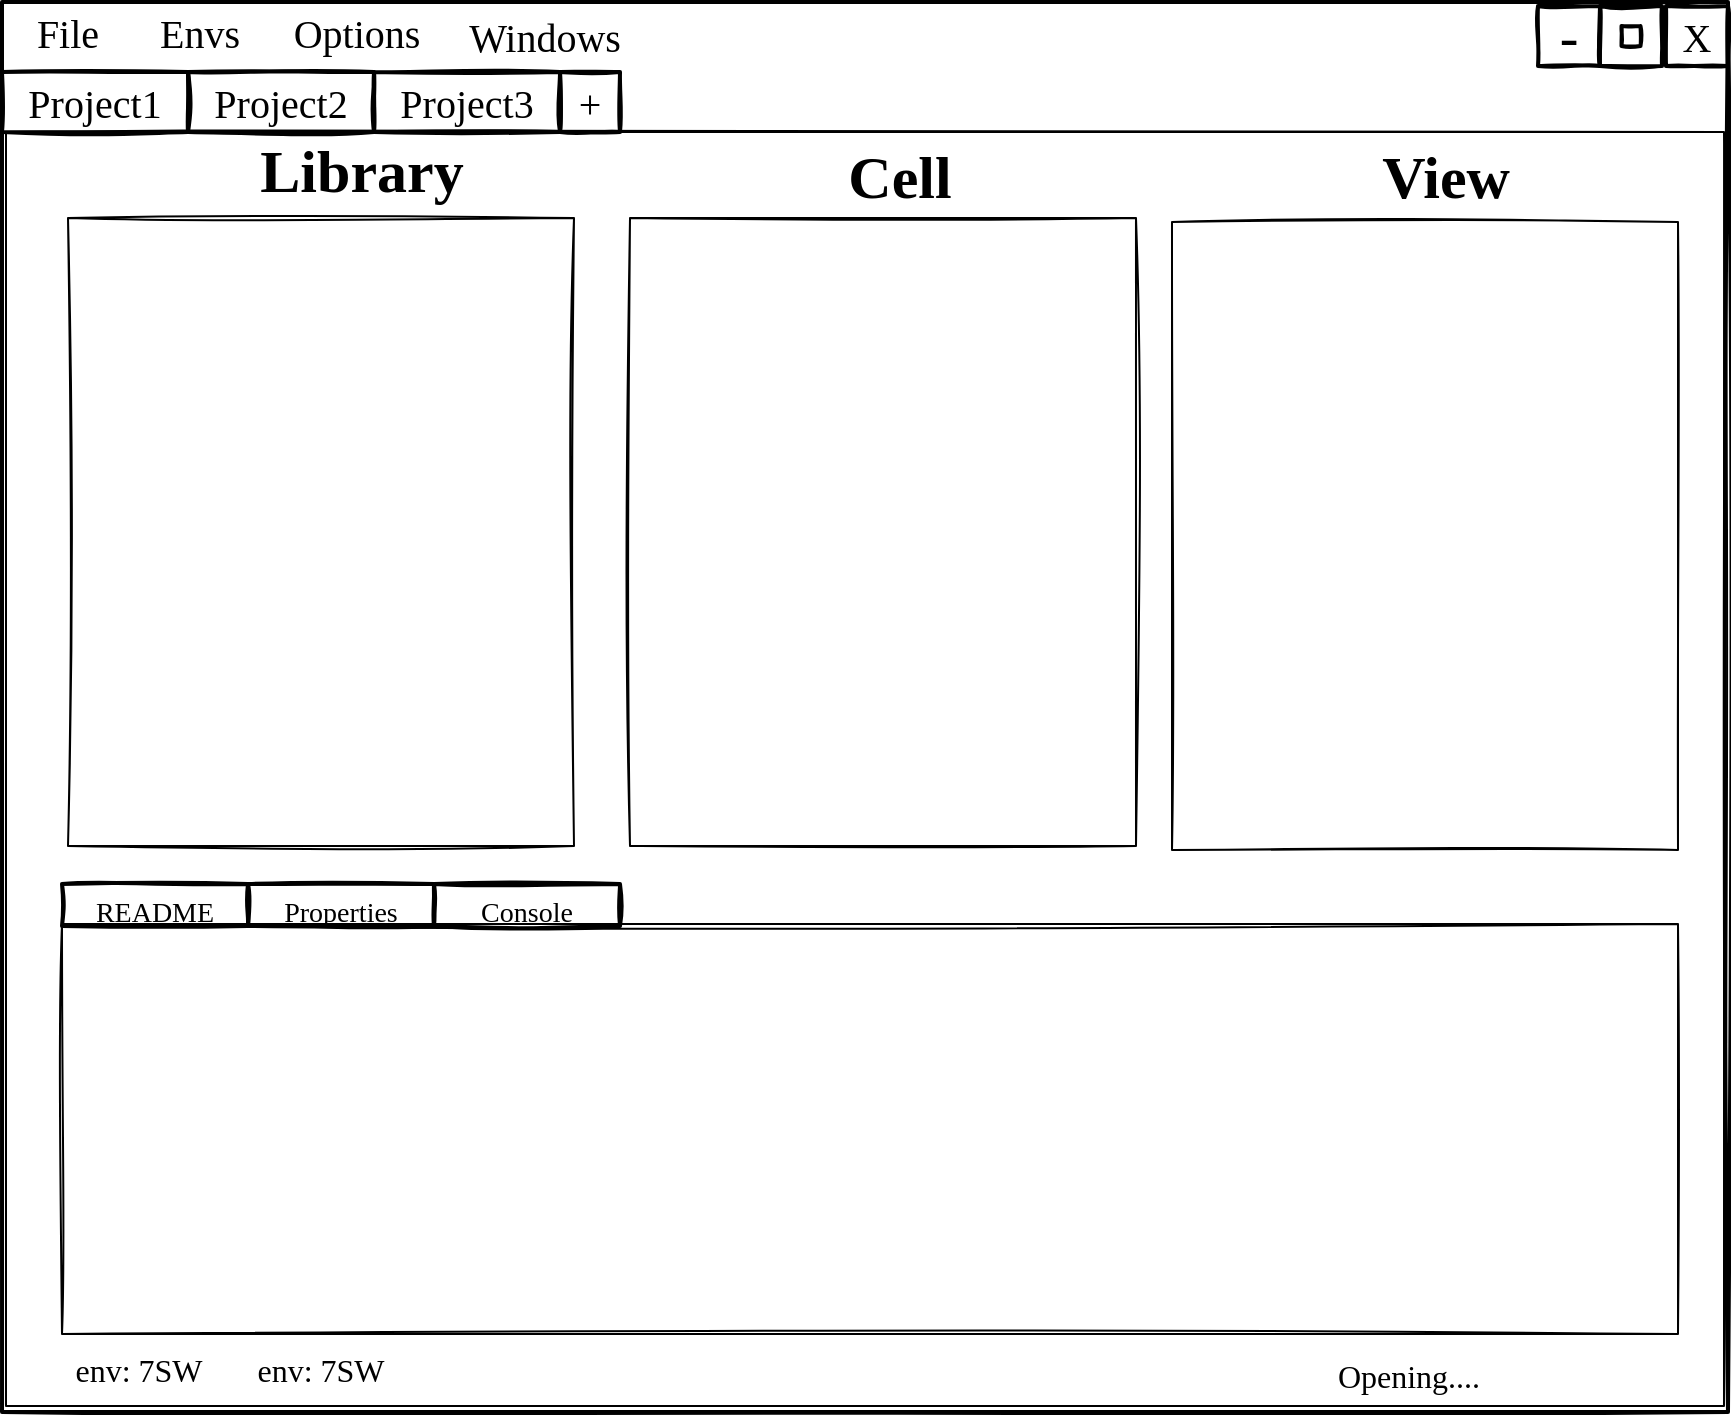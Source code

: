 <mxfile version="15.9.6" type="device"><diagram id="0NR2BwITZzlwVB5nyDZg" name="Page-1"><mxGraphModel dx="2180" dy="914" grid="0" gridSize="10" guides="1" tooltips="1" connect="1" arrows="1" fold="1" page="0" pageScale="1" pageWidth="850" pageHeight="1100" math="0" shadow="0"><root><mxCell id="0"/><mxCell id="1" parent="0"/><mxCell id="OfE70X0HZ1pcqq7cRH4l-14" value="" style="rounded=0;whiteSpace=wrap;html=1;sketch=1;hachureGap=4;fontFamily=Times New Roman;fontSize=20;strokeColor=default;strokeWidth=2;" vertex="1" parent="1"><mxGeometry x="-159" y="213" width="863" height="705" as="geometry"/></mxCell><mxCell id="OfE70X0HZ1pcqq7cRH4l-1" value="" style="rounded=0;whiteSpace=wrap;html=1;sketch=1;hachureGap=4;fontFamily=Architects Daughter;fontSource=https%3A%2F%2Ffonts.googleapis.com%2Fcss%3Ffamily%3DArchitects%2BDaughter;fontSize=20;" vertex="1" parent="1"><mxGeometry x="-157" y="278" width="859" height="637" as="geometry"/></mxCell><mxCell id="OfE70X0HZ1pcqq7cRH4l-2" value="" style="rounded=0;whiteSpace=wrap;html=1;sketch=1;hachureGap=4;fontFamily=Architects Daughter;fontSource=https%3A%2F%2Ffonts.googleapis.com%2Fcss%3Ffamily%3DArchitects%2BDaughter;fontSize=20;" vertex="1" parent="1"><mxGeometry x="-126" y="321" width="253" height="314" as="geometry"/></mxCell><mxCell id="OfE70X0HZ1pcqq7cRH4l-3" value="&lt;h2&gt;&lt;font face=&quot;Times New Roman&quot;&gt;Library&lt;/font&gt;&lt;/h2&gt;" style="text;strokeColor=none;fillColor=none;html=1;align=center;verticalAlign=middle;whiteSpace=wrap;rounded=0;sketch=1;hachureGap=4;fontFamily=Architects Daughter;fontSource=https%3A%2F%2Ffonts.googleapis.com%2Fcss%3Ffamily%3DArchitects%2BDaughter;fontSize=20;" vertex="1" parent="1"><mxGeometry x="-9" y="283" width="60" height="30" as="geometry"/></mxCell><mxCell id="OfE70X0HZ1pcqq7cRH4l-4" value="&lt;h2&gt;&lt;font face=&quot;Times New Roman&quot;&gt;Cell&lt;/font&gt;&lt;/h2&gt;" style="text;strokeColor=none;fillColor=none;html=1;align=center;verticalAlign=middle;whiteSpace=wrap;rounded=0;sketch=1;hachureGap=4;fontFamily=Architects Daughter;fontSource=https%3A%2F%2Ffonts.googleapis.com%2Fcss%3Ffamily%3DArchitects%2BDaughter;fontSize=20;" vertex="1" parent="1"><mxGeometry x="260" y="286" width="60" height="30" as="geometry"/></mxCell><mxCell id="OfE70X0HZ1pcqq7cRH4l-5" value="&lt;h2&gt;&lt;font face=&quot;Times New Roman&quot;&gt;View&lt;/font&gt;&lt;/h2&gt;" style="text;strokeColor=none;fillColor=none;html=1;align=center;verticalAlign=middle;whiteSpace=wrap;rounded=0;sketch=1;hachureGap=4;fontFamily=Architects Daughter;fontSource=https%3A%2F%2Ffonts.googleapis.com%2Fcss%3Ffamily%3DArchitects%2BDaughter;fontSize=20;" vertex="1" parent="1"><mxGeometry x="533" y="286" width="60" height="30" as="geometry"/></mxCell><mxCell id="OfE70X0HZ1pcqq7cRH4l-6" value="" style="rounded=0;whiteSpace=wrap;html=1;sketch=1;hachureGap=4;fontFamily=Architects Daughter;fontSource=https%3A%2F%2Ffonts.googleapis.com%2Fcss%3Ffamily%3DArchitects%2BDaughter;fontSize=20;" vertex="1" parent="1"><mxGeometry x="155" y="321" width="253" height="314" as="geometry"/></mxCell><mxCell id="OfE70X0HZ1pcqq7cRH4l-7" value="" style="rounded=0;whiteSpace=wrap;html=1;sketch=1;hachureGap=4;fontFamily=Architects Daughter;fontSource=https%3A%2F%2Ffonts.googleapis.com%2Fcss%3Ffamily%3DArchitects%2BDaughter;fontSize=20;" vertex="1" parent="1"><mxGeometry x="426" y="323" width="253" height="314" as="geometry"/></mxCell><mxCell id="OfE70X0HZ1pcqq7cRH4l-8" value="" style="rounded=0;whiteSpace=wrap;html=1;sketch=1;hachureGap=4;fontFamily=Architects Daughter;fontSource=https%3A%2F%2Ffonts.googleapis.com%2Fcss%3Ffamily%3DArchitects%2BDaughter;fontSize=20;" vertex="1" parent="1"><mxGeometry x="-129" y="674" width="808" height="205" as="geometry"/></mxCell><mxCell id="OfE70X0HZ1pcqq7cRH4l-10" value="Project1" style="text;html=1;align=center;verticalAlign=middle;whiteSpace=wrap;rounded=0;sketch=1;hachureGap=4;fontFamily=Times New Roman;fontSize=20;strokeWidth=2;strokeColor=default;" vertex="1" parent="1"><mxGeometry x="-159" y="248" width="93" height="30" as="geometry"/></mxCell><mxCell id="OfE70X0HZ1pcqq7cRH4l-11" value="Project2" style="text;html=1;align=center;verticalAlign=middle;whiteSpace=wrap;rounded=0;sketch=1;hachureGap=4;fontFamily=Times New Roman;fontSize=20;strokeWidth=2;strokeColor=default;" vertex="1" parent="1"><mxGeometry x="-66" y="248" width="93" height="30" as="geometry"/></mxCell><mxCell id="OfE70X0HZ1pcqq7cRH4l-12" value="Project3" style="text;html=1;align=center;verticalAlign=middle;whiteSpace=wrap;rounded=0;sketch=1;hachureGap=4;fontFamily=Times New Roman;fontSize=20;strokeWidth=2;strokeColor=default;" vertex="1" parent="1"><mxGeometry x="27" y="248" width="93" height="30" as="geometry"/></mxCell><mxCell id="OfE70X0HZ1pcqq7cRH4l-13" value="+" style="text;html=1;align=center;verticalAlign=middle;whiteSpace=wrap;rounded=0;sketch=1;hachureGap=4;fontFamily=Times New Roman;fontSize=20;strokeWidth=2;strokeColor=default;" vertex="1" parent="1"><mxGeometry x="120" y="248" width="30" height="30" as="geometry"/></mxCell><mxCell id="OfE70X0HZ1pcqq7cRH4l-15" value="File" style="text;html=1;align=center;verticalAlign=middle;whiteSpace=wrap;rounded=0;sketch=1;hachureGap=4;fontFamily=Times New Roman;fontSize=20;strokeWidth=2;strokeColor=none;" vertex="1" parent="1"><mxGeometry x="-159" y="213" width="66" height="30" as="geometry"/></mxCell><mxCell id="OfE70X0HZ1pcqq7cRH4l-16" value="Envs" style="text;html=1;align=center;verticalAlign=middle;whiteSpace=wrap;rounded=0;sketch=1;hachureGap=4;fontFamily=Times New Roman;fontSize=20;strokeWidth=2;strokeColor=none;" vertex="1" parent="1"><mxGeometry x="-93" y="213" width="66" height="30" as="geometry"/></mxCell><mxCell id="OfE70X0HZ1pcqq7cRH4l-17" value="Options" style="text;html=1;align=center;verticalAlign=middle;whiteSpace=wrap;rounded=0;sketch=1;hachureGap=4;fontFamily=Times New Roman;fontSize=20;strokeWidth=2;strokeColor=none;" vertex="1" parent="1"><mxGeometry x="-27" y="213" width="91" height="30" as="geometry"/></mxCell><mxCell id="OfE70X0HZ1pcqq7cRH4l-18" value="X" style="text;html=1;align=center;verticalAlign=middle;whiteSpace=wrap;rounded=0;sketch=1;hachureGap=4;fontFamily=Times New Roman;fontSize=20;strokeWidth=2;strokeColor=default;" vertex="1" parent="1"><mxGeometry x="673" y="215" width="31" height="30" as="geometry"/></mxCell><mxCell id="OfE70X0HZ1pcqq7cRH4l-19" value="&lt;font style=&quot;font-size: 28px&quot;&gt;-&lt;/font&gt;" style="text;html=1;align=center;verticalAlign=middle;whiteSpace=wrap;rounded=0;sketch=1;hachureGap=4;fontFamily=Times New Roman;fontSize=20;strokeWidth=2;strokeColor=default;" vertex="1" parent="1"><mxGeometry x="609" y="215" width="31" height="30" as="geometry"/></mxCell><mxCell id="OfE70X0HZ1pcqq7cRH4l-20" value="&lt;font style=&quot;font-size: 14px&quot;&gt;README&lt;/font&gt;" style="text;html=1;align=center;verticalAlign=middle;whiteSpace=wrap;rounded=0;sketch=1;hachureGap=4;fontFamily=Times New Roman;fontSize=20;strokeWidth=2;strokeColor=default;" vertex="1" parent="1"><mxGeometry x="-129" y="654" width="93" height="21" as="geometry"/></mxCell><mxCell id="OfE70X0HZ1pcqq7cRH4l-21" value="" style="text;html=1;align=center;verticalAlign=middle;whiteSpace=wrap;rounded=0;sketch=1;hachureGap=4;fontFamily=Times New Roman;fontSize=20;strokeWidth=2;strokeColor=default;" vertex="1" parent="1"><mxGeometry x="640" y="215" width="31" height="30" as="geometry"/></mxCell><mxCell id="OfE70X0HZ1pcqq7cRH4l-22" value="" style="text;html=1;align=center;verticalAlign=middle;whiteSpace=wrap;rounded=0;sketch=1;hachureGap=4;fontFamily=Times New Roman;fontSize=20;strokeWidth=2;strokeColor=default;" vertex="1" parent="1"><mxGeometry x="650.75" y="225" width="9.5" height="10" as="geometry"/></mxCell><mxCell id="OfE70X0HZ1pcqq7cRH4l-23" value="&lt;font style=&quot;font-size: 14px&quot;&gt;Properties&lt;/font&gt;" style="text;html=1;align=center;verticalAlign=middle;whiteSpace=wrap;rounded=0;sketch=1;hachureGap=4;fontFamily=Times New Roman;fontSize=20;strokeWidth=2;strokeColor=default;" vertex="1" parent="1"><mxGeometry x="-36" y="654" width="93" height="21" as="geometry"/></mxCell><mxCell id="OfE70X0HZ1pcqq7cRH4l-24" value="&lt;font style=&quot;font-size: 14px&quot;&gt;Console&lt;/font&gt;" style="text;html=1;align=center;verticalAlign=middle;whiteSpace=wrap;rounded=0;sketch=1;hachureGap=4;fontFamily=Times New Roman;fontSize=20;strokeWidth=2;strokeColor=default;" vertex="1" parent="1"><mxGeometry x="57" y="654" width="93" height="21" as="geometry"/></mxCell><mxCell id="OfE70X0HZ1pcqq7cRH4l-32" value="Opening...." style="text;strokeColor=none;fillColor=none;html=1;align=center;verticalAlign=middle;whiteSpace=wrap;rounded=0;sketch=1;hachureGap=4;fontFamily=Times New Roman;fontSize=16;" vertex="1" parent="1"><mxGeometry x="408" y="885" width="273" height="30" as="geometry"/></mxCell><mxCell id="OfE70X0HZ1pcqq7cRH4l-33" value="env: 7SW" style="text;strokeColor=none;fillColor=none;html=1;align=center;verticalAlign=middle;whiteSpace=wrap;rounded=0;sketch=1;hachureGap=4;fontFamily=Times New Roman;fontSize=16;" vertex="1" parent="1"><mxGeometry x="-129" y="882" width="77" height="30" as="geometry"/></mxCell><mxCell id="OfE70X0HZ1pcqq7cRH4l-34" value="env: 7SW" style="text;strokeColor=none;fillColor=none;html=1;align=center;verticalAlign=middle;whiteSpace=wrap;rounded=0;sketch=1;hachureGap=4;fontFamily=Times New Roman;fontSize=16;" vertex="1" parent="1"><mxGeometry x="-38" y="882" width="77" height="30" as="geometry"/></mxCell><mxCell id="OfE70X0HZ1pcqq7cRH4l-35" value="Windows" style="text;html=1;align=center;verticalAlign=middle;whiteSpace=wrap;rounded=0;sketch=1;hachureGap=4;fontFamily=Times New Roman;fontSize=20;strokeWidth=2;strokeColor=none;" vertex="1" parent="1"><mxGeometry x="67" y="215" width="91" height="30" as="geometry"/></mxCell></root></mxGraphModel></diagram></mxfile>